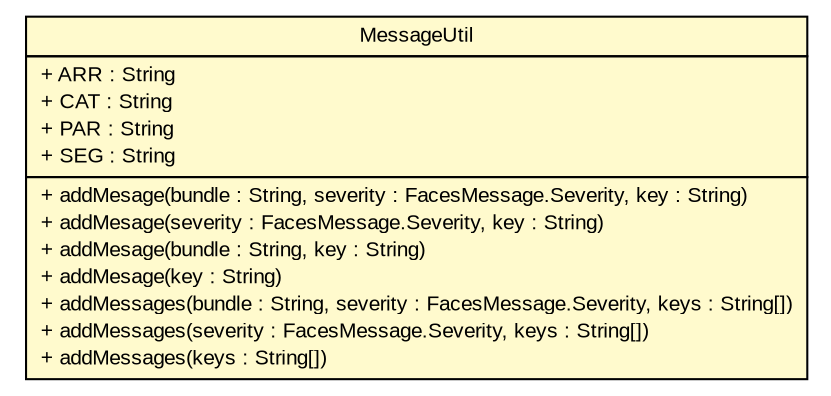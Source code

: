 #!/usr/local/bin/dot
#
# Class diagram 
# Generated by UMLGraph version R5_6 (http://www.umlgraph.org/)
#

digraph G {
	edge [fontname="arial",fontsize=10,labelfontname="arial",labelfontsize=10];
	node [fontname="arial",fontsize=10,shape=plaintext];
	nodesep=0.25;
	ranksep=0.5;
	// br.gov.to.sefaz.util.message.MessageUtil
	c15 [label=<<table title="br.gov.to.sefaz.util.message.MessageUtil" border="0" cellborder="1" cellspacing="0" cellpadding="2" port="p" bgcolor="lemonChiffon" href="./MessageUtil.html">
		<tr><td><table border="0" cellspacing="0" cellpadding="1">
<tr><td align="center" balign="center"> MessageUtil </td></tr>
		</table></td></tr>
		<tr><td><table border="0" cellspacing="0" cellpadding="1">
<tr><td align="left" balign="left"> + ARR : String </td></tr>
<tr><td align="left" balign="left"> + CAT : String </td></tr>
<tr><td align="left" balign="left"> + PAR : String </td></tr>
<tr><td align="left" balign="left"> + SEG : String </td></tr>
		</table></td></tr>
		<tr><td><table border="0" cellspacing="0" cellpadding="1">
<tr><td align="left" balign="left"> + addMesage(bundle : String, severity : FacesMessage.Severity, key : String) </td></tr>
<tr><td align="left" balign="left"> + addMesage(severity : FacesMessage.Severity, key : String) </td></tr>
<tr><td align="left" balign="left"> + addMesage(bundle : String, key : String) </td></tr>
<tr><td align="left" balign="left"> + addMesage(key : String) </td></tr>
<tr><td align="left" balign="left"> + addMessages(bundle : String, severity : FacesMessage.Severity, keys : String[]) </td></tr>
<tr><td align="left" balign="left"> + addMessages(severity : FacesMessage.Severity, keys : String[]) </td></tr>
<tr><td align="left" balign="left"> + addMessages(keys : String[]) </td></tr>
		</table></td></tr>
		</table>>, URL="./MessageUtil.html", fontname="arial", fontcolor="black", fontsize=10.0];
}

